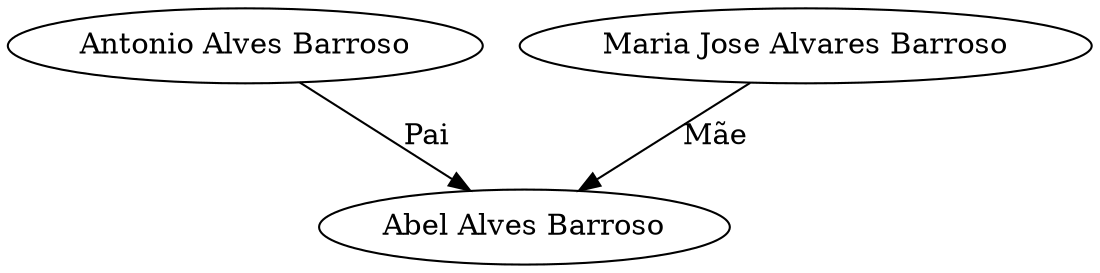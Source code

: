 digraph G {
	"Antonio Alves Barroso" -> "Abel Alves Barroso" [label=Pai]
	"Maria Jose Alvares Barroso" -> "Abel Alves Barroso" [label="Mãe"]
}
